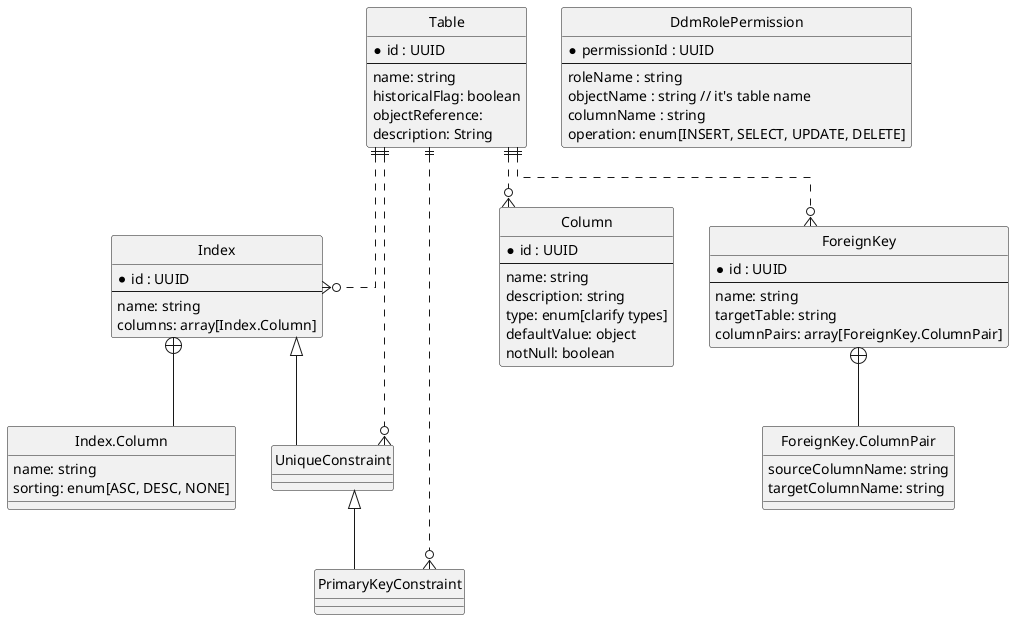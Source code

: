 @startuml
' hide the spot
hide circle

' avoid problems with angled crows feet
skinparam linetype ortho

entity "Table" as table {
  *id : UUID
  --
  name: string
  historicalFlag: boolean
  objectReference:
  description: String
}

entity "Index" as index {
  *id : UUID
  --
  name: string
  columns: array[Index.Column]
}

entity "Index.Column" as index_column {
  name: string
  sorting: enum[ASC, DESC, NONE]
}

entity "UniqueConstraint" as unique_constraint extends index

entity "PrimaryKeyConstraint" as primary_key_constraint extends unique_constraint

entity "Column" as column {
  *id : UUID
  --
  name: string
  description: string
  type: enum[clarify types]
  defaultValue: object
  notNull: boolean
}

entity "ForeignKey" as foreign_key {
  *id : UUID
  --
  name: string
  targetTable: string
  columnPairs: array[ForeignKey.ColumnPair]
}

entity "ForeignKey.ColumnPair" as foreign_key_column_pair {
  sourceColumnName: string
  targetColumnName: string
}

entity "DdmRolePermission" as ddm_role_permission {
  *permissionId : UUID
  --
  roleName : string
  objectName : string // it's table name
  columnName : string
  operation: enum[INSERT, SELECT, UPDATE, DELETE]
}


table ||..o{ index
table ||..o{ column
table ||..o{ foreign_key
table ||..o{ unique_constraint
table ||..o{ primary_key_constraint

foreign_key +-- foreign_key_column_pair
index +-- index_column
@enduml